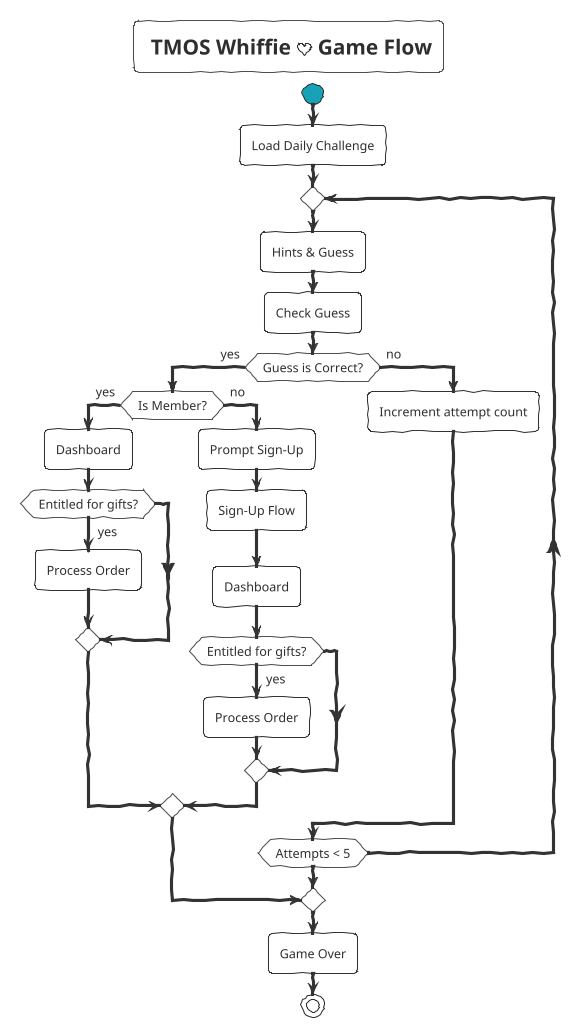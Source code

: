 @startuml
!theme sketchy-outline
title <size:20> TMOS Whiffie <&heart> Game Flow

start

:Load Daily Challenge;

repeat
  :Hints & Guess;
  :Check Guess;
  if (Guess is Correct?) then (yes)
    if (Is Member?) then (yes)
      :Dashboard;
      if (Entitled for gifts?) then (yes)
        :Process Order;
      endif
    else (no)
      :Prompt Sign-Up;
      :Sign-Up Flow;
      :Dashboard;
      if (Entitled for gifts?) then (yes)
        :Process Order;
      endif
    endif
    break
  else (no)
    :Increment attempt count;
  endif
repeat while (Attempts < 5)

:Game Over;
stop
@enduml

